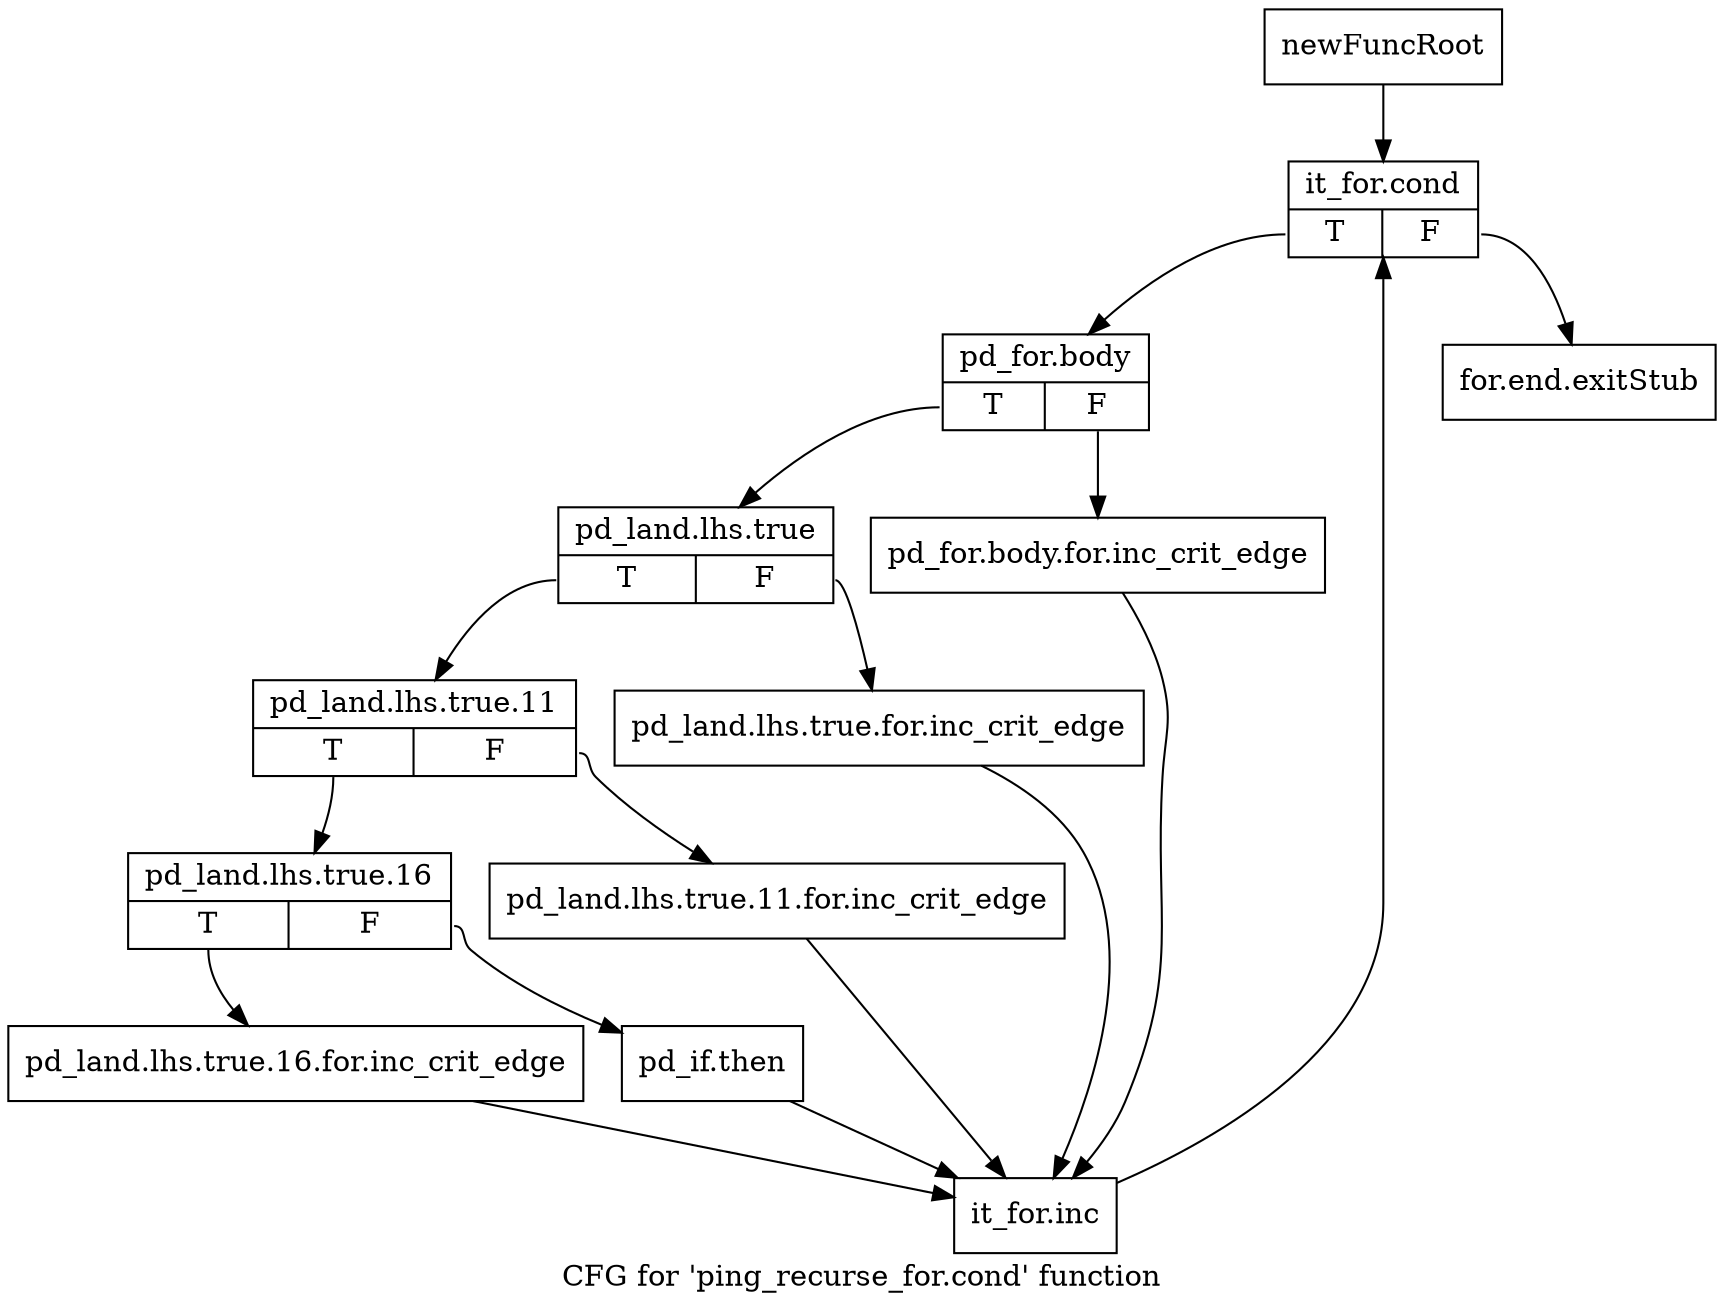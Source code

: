 digraph "CFG for 'ping_recurse_for.cond' function" {
	label="CFG for 'ping_recurse_for.cond' function";

	Node0x46f7d40 [shape=record,label="{newFuncRoot}"];
	Node0x46f7d40 -> Node0x46f7de0;
	Node0x46f7d90 [shape=record,label="{for.end.exitStub}"];
	Node0x46f7de0 [shape=record,label="{it_for.cond|{<s0>T|<s1>F}}"];
	Node0x46f7de0:s0 -> Node0x46f7e30;
	Node0x46f7de0:s1 -> Node0x46f7d90;
	Node0x46f7e30 [shape=record,label="{pd_for.body|{<s0>T|<s1>F}}"];
	Node0x46f7e30:s0 -> Node0x46f7ed0;
	Node0x46f7e30:s1 -> Node0x46f7e80;
	Node0x46f7e80 [shape=record,label="{pd_for.body.for.inc_crit_edge}"];
	Node0x46f7e80 -> Node0x46f8100;
	Node0x46f7ed0 [shape=record,label="{pd_land.lhs.true|{<s0>T|<s1>F}}"];
	Node0x46f7ed0:s0 -> Node0x46f7f70;
	Node0x46f7ed0:s1 -> Node0x46f7f20;
	Node0x46f7f20 [shape=record,label="{pd_land.lhs.true.for.inc_crit_edge}"];
	Node0x46f7f20 -> Node0x46f8100;
	Node0x46f7f70 [shape=record,label="{pd_land.lhs.true.11|{<s0>T|<s1>F}}"];
	Node0x46f7f70:s0 -> Node0x46f8010;
	Node0x46f7f70:s1 -> Node0x46f7fc0;
	Node0x46f7fc0 [shape=record,label="{pd_land.lhs.true.11.for.inc_crit_edge}"];
	Node0x46f7fc0 -> Node0x46f8100;
	Node0x46f8010 [shape=record,label="{pd_land.lhs.true.16|{<s0>T|<s1>F}}"];
	Node0x46f8010:s0 -> Node0x46f80b0;
	Node0x46f8010:s1 -> Node0x46f8060;
	Node0x46f8060 [shape=record,label="{pd_if.then}"];
	Node0x46f8060 -> Node0x46f8100;
	Node0x46f80b0 [shape=record,label="{pd_land.lhs.true.16.for.inc_crit_edge}"];
	Node0x46f80b0 -> Node0x46f8100;
	Node0x46f8100 [shape=record,label="{it_for.inc}"];
	Node0x46f8100 -> Node0x46f7de0;
}
